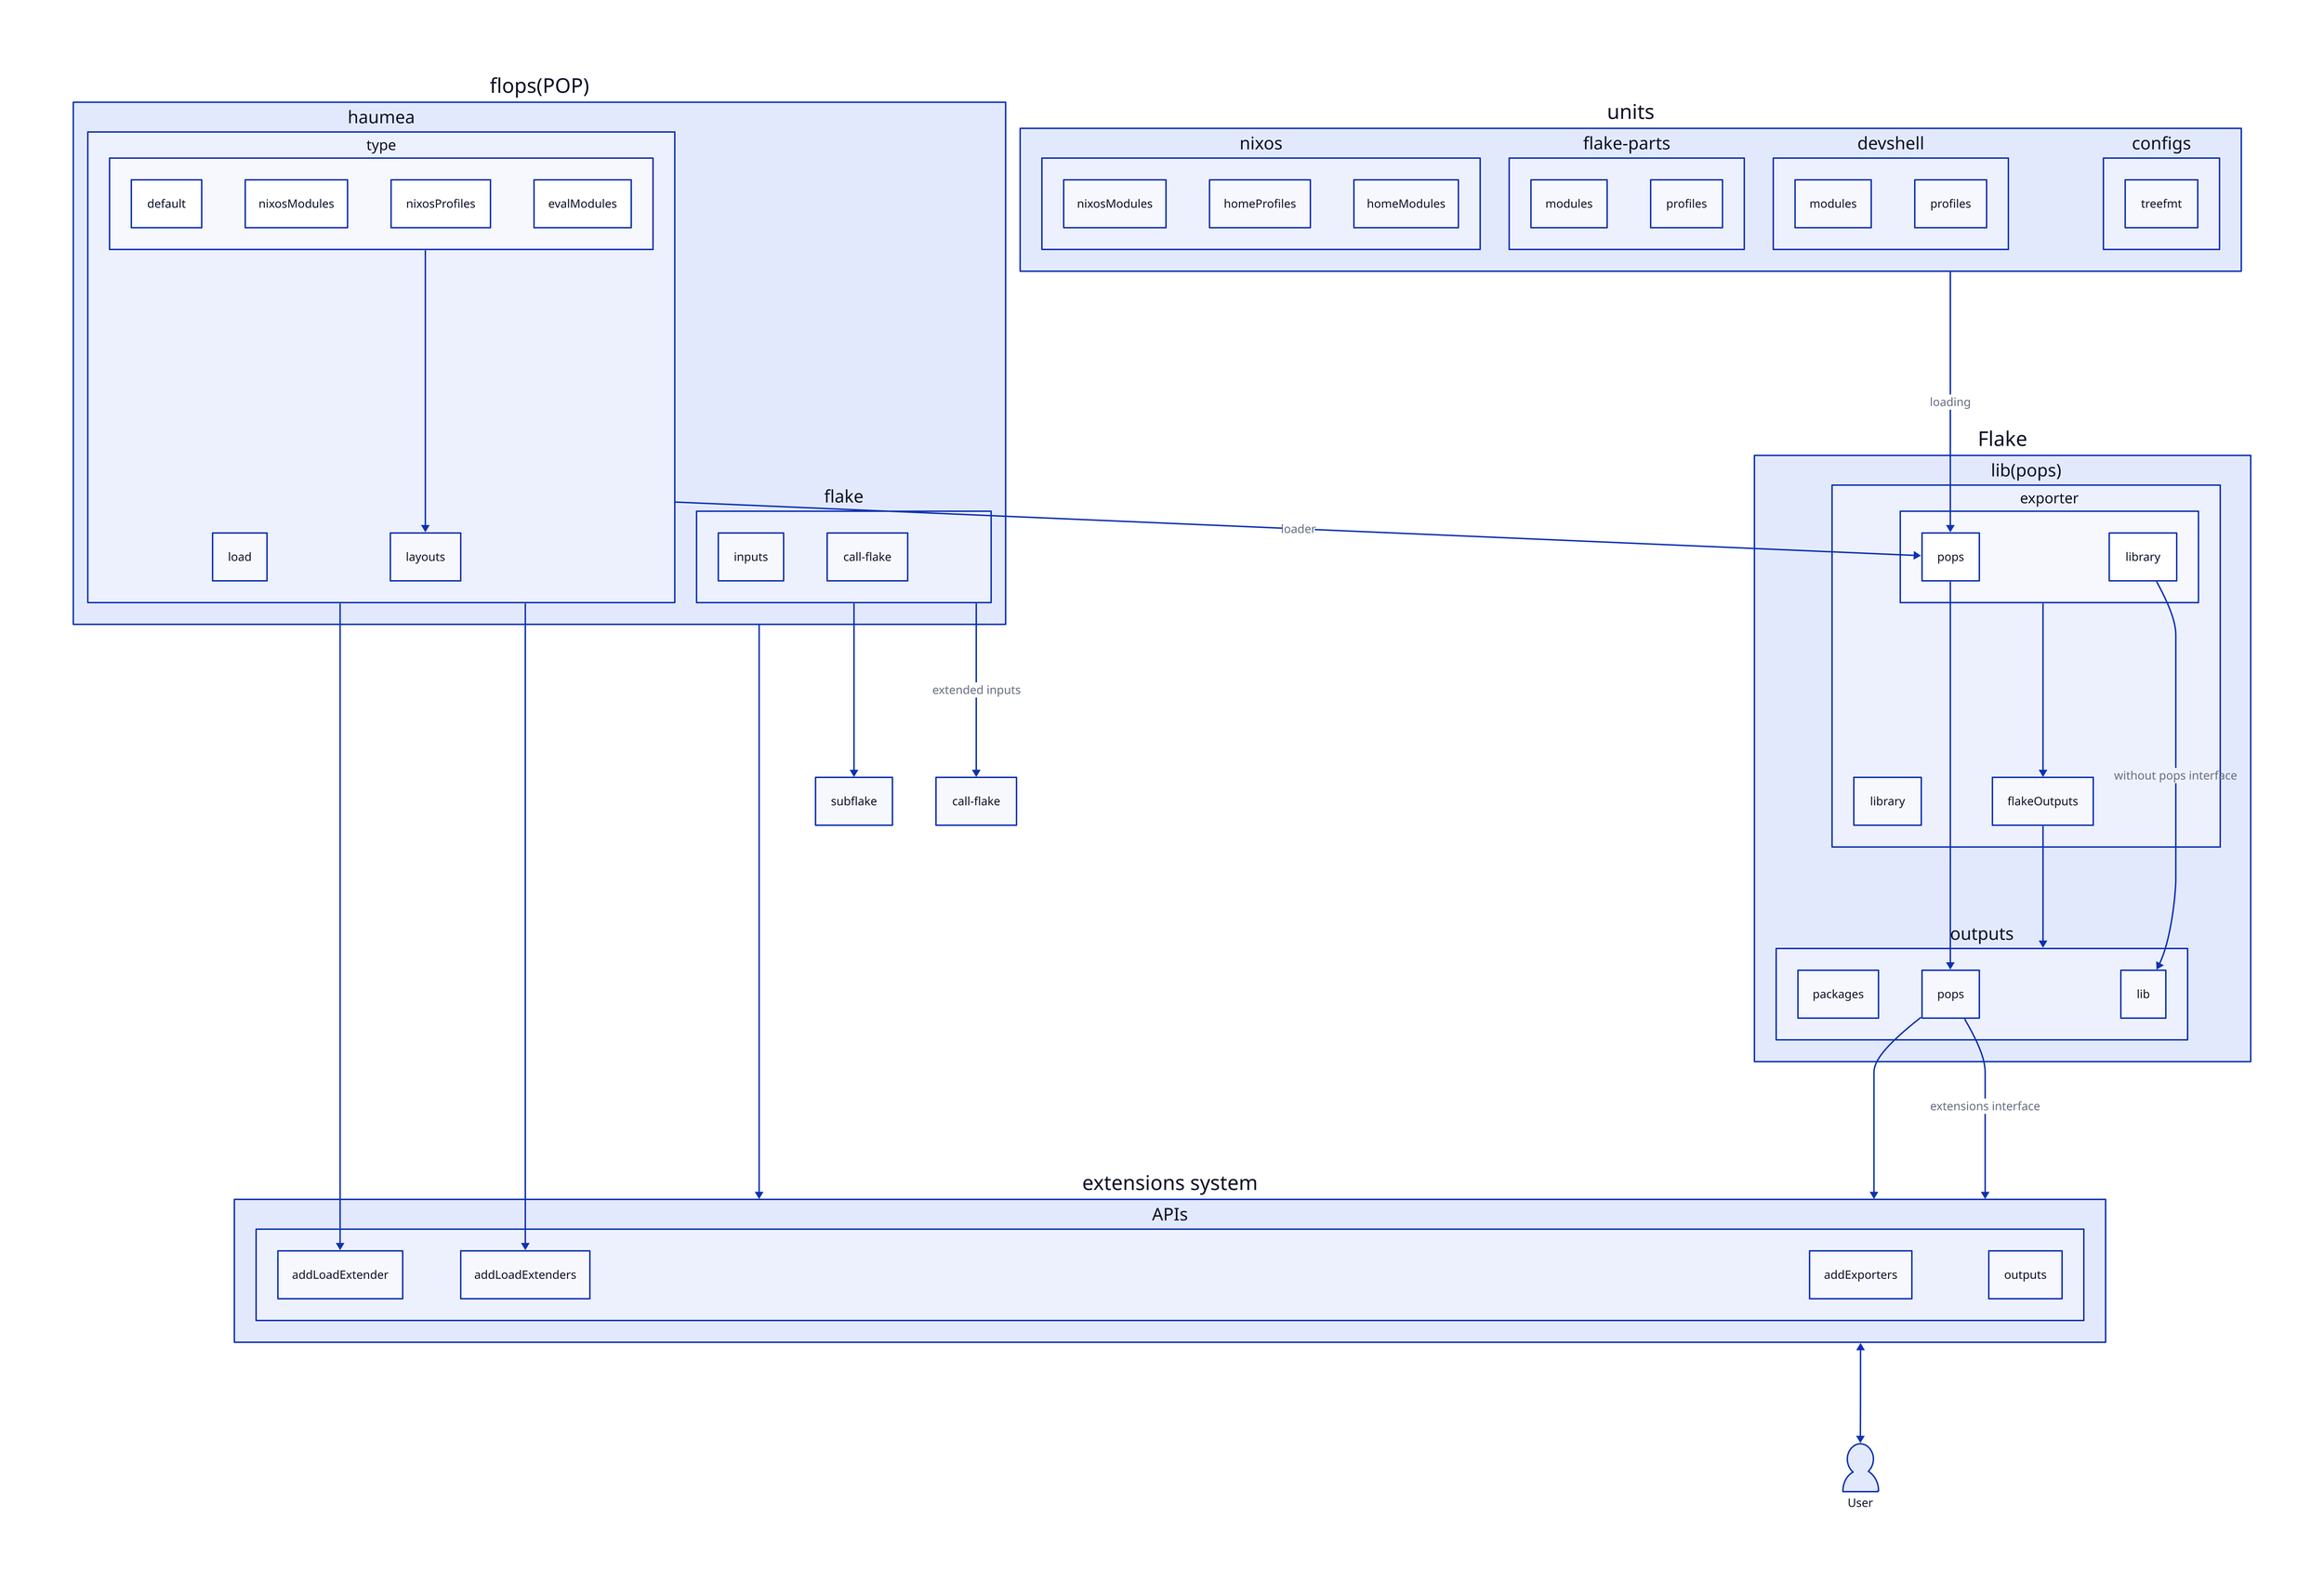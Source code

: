 # [[file:README.org::+BEGIN_SRC d2 :file images/omnibus.png :flags --sketch --theme 200 :exports both :tangle (concat (org-entry-get nil "PRJ-DIR" t) "/omnibus.d2")][No heading:1]]
# !/usr/bin/env d2 --theme 200

flake: Flake {
  library: lib(pops) {
    library
    exporter: {
      pops
    }
    flakeOutputs

    exporter -> flakeOutputs
  }

  outputs: outputs {
    packages
  }

  library.flakeOutputs -> outputs
  library.exporter.library -> outputs.lib: without pops interface
  library.exporter.pops -> outputs.pops
}

units: units {
  nixos: {
    nixosModules
    homeProfiles
    homeModules
    homeProfiles
    homeModules
  }
  flake-parts: {
    modules
    profiles
  }
  devshell: {
    modules
    profiles
  }
  configs: {
    treefmt
  }
}
extensions: extensions system {
  APIs: {
    addLoadExtender
    addLoadExtenders
    addExporters
    outputs
  }
}

flops: flops(POP) {
  haumea: {
    type: {
      default
      nixosModules
      nixosProfiles
      evalModules
    }
    load

    type -> layouts
  }
  flake: {
    inputs
    call-flake
  }
}

user: User {shape: person}

extensions <-> user
flops -> extensions
flake.outputs.pops -> extensions
units -> flake.library.exporter.pops: loading
flake.library.exporter.pops <- flops.haumea: loader
flops.haumea -> extensions.APIs.addLoadExtender
flops.haumea -> extensions.APIs.addLoadExtenders

flops.flake -> subflake
flops.flake -> call-flake: extended inputs

flake.outputs.pops -> extensions: extensions interface
# No heading:1 ends here
